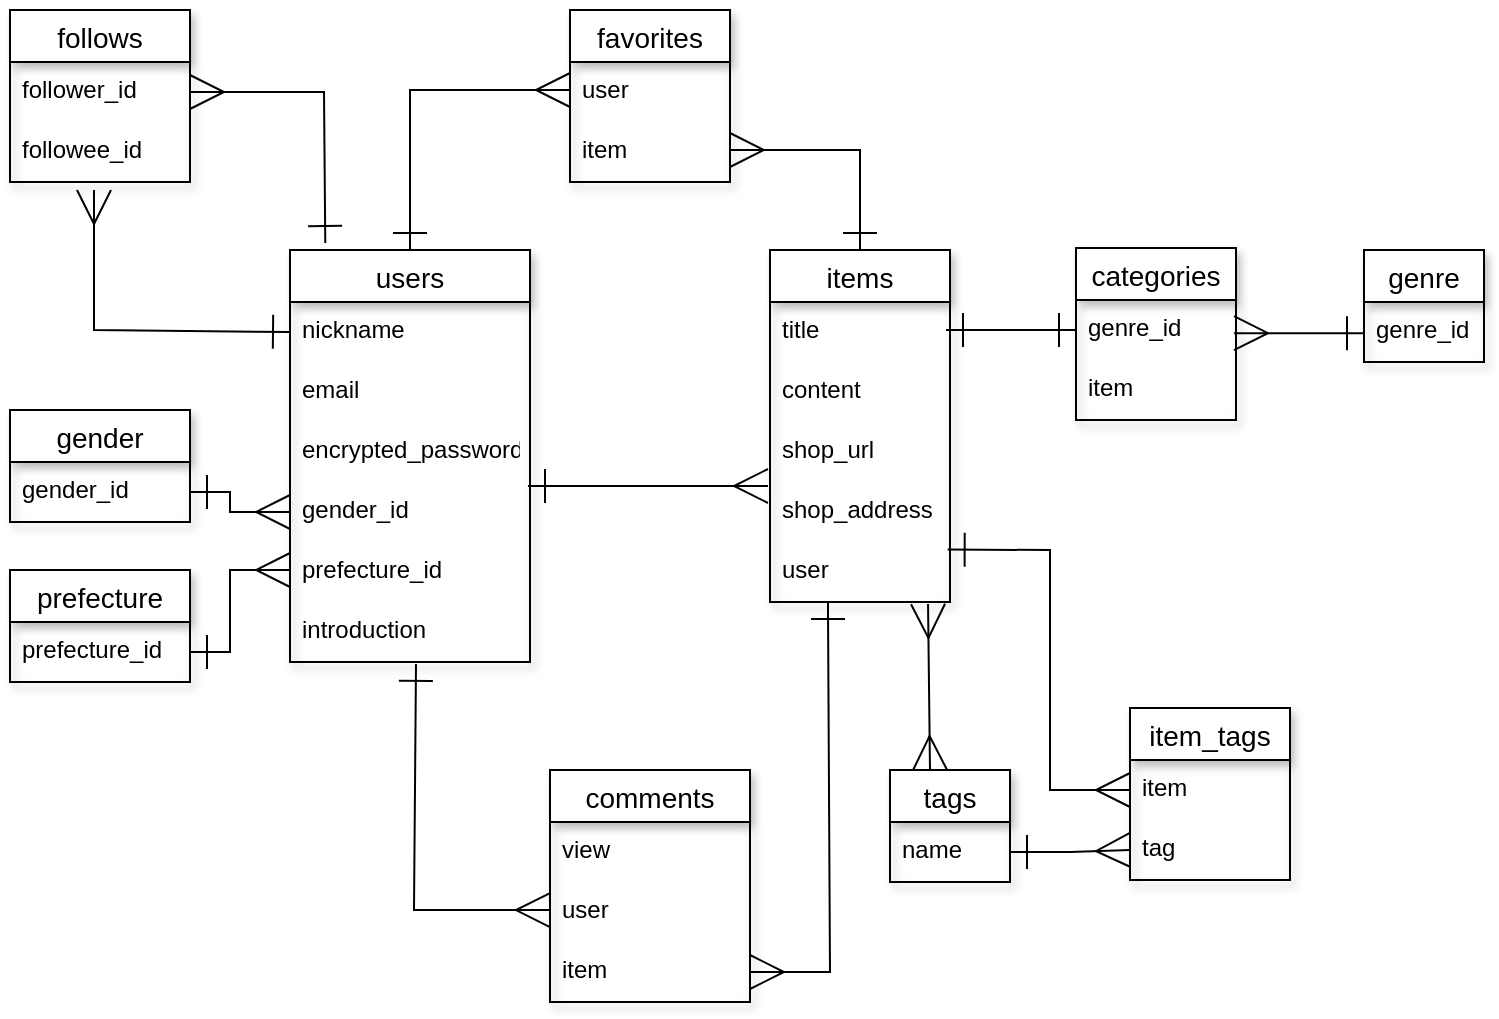 <mxfile>
    <diagram id="12cR_j-bWXFg10LL_3nb" name="ページ1">
        <mxGraphModel dx="989" dy="508" grid="1" gridSize="10" guides="1" tooltips="1" connect="1" arrows="1" fold="1" page="1" pageScale="1" pageWidth="827" pageHeight="1169" math="0" shadow="0">
            <root>
                <mxCell id="0"/>
                <mxCell id="1" parent="0"/>
                <mxCell id="2" value="users" style="swimlane;fontStyle=0;childLayout=stackLayout;horizontal=1;startSize=26;horizontalStack=0;resizeParent=1;resizeParentMax=0;resizeLast=0;collapsible=1;marginBottom=0;align=center;fontSize=14;shadow=1;" parent="1" vertex="1">
                    <mxGeometry x="180" y="160" width="120" height="206" as="geometry">
                        <mxRectangle x="240" y="120" width="70" height="26" as="alternateBounds"/>
                    </mxGeometry>
                </mxCell>
                <mxCell id="3" value="nickname " style="text;strokeColor=none;fillColor=none;spacingLeft=4;spacingRight=4;overflow=hidden;rotatable=0;points=[[0,0.5],[1,0.5]];portConstraint=eastwest;fontSize=12;" parent="2" vertex="1">
                    <mxGeometry y="26" width="120" height="30" as="geometry"/>
                </mxCell>
                <mxCell id="4" value="email" style="text;strokeColor=none;fillColor=none;spacingLeft=4;spacingRight=4;overflow=hidden;rotatable=0;points=[[0,0.5],[1,0.5]];portConstraint=eastwest;fontSize=12;" parent="2" vertex="1">
                    <mxGeometry y="56" width="120" height="30" as="geometry"/>
                </mxCell>
                <mxCell id="5" value="encrypted_password" style="text;strokeColor=none;fillColor=none;spacingLeft=4;spacingRight=4;overflow=hidden;rotatable=0;points=[[0,0.5],[1,0.5]];portConstraint=eastwest;fontSize=12;" parent="2" vertex="1">
                    <mxGeometry y="86" width="120" height="30" as="geometry"/>
                </mxCell>
                <mxCell id="9" value="gender_id" style="text;strokeColor=none;fillColor=none;spacingLeft=4;spacingRight=4;overflow=hidden;rotatable=0;points=[[0,0.5],[1,0.5]];portConstraint=eastwest;fontSize=12;" parent="2" vertex="1">
                    <mxGeometry y="116" width="120" height="30" as="geometry"/>
                </mxCell>
                <mxCell id="8" value="prefecture_id" style="text;strokeColor=none;fillColor=none;spacingLeft=4;spacingRight=4;overflow=hidden;rotatable=0;points=[[0,0.5],[1,0.5]];portConstraint=eastwest;fontSize=12;" parent="2" vertex="1">
                    <mxGeometry y="146" width="120" height="30" as="geometry"/>
                </mxCell>
                <mxCell id="7" value="introduction" style="text;strokeColor=none;fillColor=none;spacingLeft=4;spacingRight=4;overflow=hidden;rotatable=0;points=[[0,0.5],[1,0.5]];portConstraint=eastwest;fontSize=12;" parent="2" vertex="1">
                    <mxGeometry y="176" width="120" height="30" as="geometry"/>
                </mxCell>
                <mxCell id="10" value="follows" style="swimlane;fontStyle=0;childLayout=stackLayout;horizontal=1;startSize=26;horizontalStack=0;resizeParent=1;resizeParentMax=0;resizeLast=0;collapsible=1;marginBottom=0;align=center;fontSize=14;shadow=1;" parent="1" vertex="1">
                    <mxGeometry x="40" y="40" width="90" height="86" as="geometry">
                        <mxRectangle x="240" y="120" width="70" height="26" as="alternateBounds"/>
                    </mxGeometry>
                </mxCell>
                <mxCell id="11" value="follower_id" style="text;strokeColor=none;fillColor=none;spacingLeft=4;spacingRight=4;overflow=hidden;rotatable=0;points=[[0,0.5],[1,0.5]];portConstraint=eastwest;fontSize=12;" parent="10" vertex="1">
                    <mxGeometry y="26" width="90" height="30" as="geometry"/>
                </mxCell>
                <mxCell id="12" value="followee_id" style="text;strokeColor=none;fillColor=none;spacingLeft=4;spacingRight=4;overflow=hidden;rotatable=0;points=[[0,0.5],[1,0.5]];portConstraint=eastwest;fontSize=12;" parent="10" vertex="1">
                    <mxGeometry y="56" width="90" height="30" as="geometry"/>
                </mxCell>
                <mxCell id="17" value="favorites" style="swimlane;fontStyle=0;childLayout=stackLayout;horizontal=1;startSize=26;horizontalStack=0;resizeParent=1;resizeParentMax=0;resizeLast=0;collapsible=1;marginBottom=0;align=center;fontSize=14;shadow=1;" parent="1" vertex="1">
                    <mxGeometry x="320" y="40" width="80" height="86" as="geometry">
                        <mxRectangle x="240" y="120" width="70" height="26" as="alternateBounds"/>
                    </mxGeometry>
                </mxCell>
                <mxCell id="18" value="user" style="text;strokeColor=none;fillColor=none;spacingLeft=4;spacingRight=4;overflow=hidden;rotatable=0;points=[[0,0.5],[1,0.5]];portConstraint=eastwest;fontSize=12;" parent="17" vertex="1">
                    <mxGeometry y="26" width="80" height="30" as="geometry"/>
                </mxCell>
                <mxCell id="63" value="" style="endArrow=ERmany;html=1;rounded=0;endFill=0;startArrow=ERone;startFill=0;endSize=15;startSize=15;strokeWidth=1;exitX=0.5;exitY=0;exitDx=0;exitDy=0;" parent="17" source="20" edge="1">
                    <mxGeometry relative="1" as="geometry">
                        <mxPoint y="150" as="sourcePoint"/>
                        <mxPoint x="80" y="70" as="targetPoint"/>
                        <Array as="points">
                            <mxPoint x="145" y="70"/>
                        </Array>
                    </mxGeometry>
                </mxCell>
                <mxCell id="19" value="item" style="text;strokeColor=none;fillColor=none;spacingLeft=4;spacingRight=4;overflow=hidden;rotatable=0;points=[[0,0.5],[1,0.5]];portConstraint=eastwest;fontSize=12;" parent="17" vertex="1">
                    <mxGeometry y="56" width="80" height="30" as="geometry"/>
                </mxCell>
                <mxCell id="20" value="items" style="swimlane;fontStyle=0;childLayout=stackLayout;horizontal=1;startSize=26;horizontalStack=0;resizeParent=1;resizeParentMax=0;resizeLast=0;collapsible=1;marginBottom=0;align=center;fontSize=14;shadow=1;" parent="1" vertex="1">
                    <mxGeometry x="420" y="160" width="90" height="176" as="geometry">
                        <mxRectangle x="240" y="120" width="70" height="26" as="alternateBounds"/>
                    </mxGeometry>
                </mxCell>
                <mxCell id="21" value="title" style="text;strokeColor=none;fillColor=none;spacingLeft=4;spacingRight=4;overflow=hidden;rotatable=0;points=[[0,0.5],[1,0.5]];portConstraint=eastwest;fontSize=12;" parent="20" vertex="1">
                    <mxGeometry y="26" width="90" height="30" as="geometry"/>
                </mxCell>
                <mxCell id="22" value="content" style="text;strokeColor=none;fillColor=none;spacingLeft=4;spacingRight=4;overflow=hidden;rotatable=0;points=[[0,0.5],[1,0.5]];portConstraint=eastwest;fontSize=12;" parent="20" vertex="1">
                    <mxGeometry y="56" width="90" height="30" as="geometry"/>
                </mxCell>
                <mxCell id="24" value="shop_url" style="text;strokeColor=none;fillColor=none;spacingLeft=4;spacingRight=4;overflow=hidden;rotatable=0;points=[[0,0.5],[1,0.5]];portConstraint=eastwest;fontSize=12;" parent="20" vertex="1">
                    <mxGeometry y="86" width="90" height="30" as="geometry"/>
                </mxCell>
                <mxCell id="25" value="shop_address" style="text;strokeColor=none;fillColor=none;spacingLeft=4;spacingRight=4;overflow=hidden;rotatable=0;points=[[0,0.5],[1,0.5]];portConstraint=eastwest;fontSize=12;" parent="20" vertex="1">
                    <mxGeometry y="116" width="90" height="30" as="geometry"/>
                </mxCell>
                <mxCell id="27" value="user" style="text;strokeColor=none;fillColor=none;spacingLeft=4;spacingRight=4;overflow=hidden;rotatable=0;points=[[0,0.5],[1,0.5]];portConstraint=eastwest;fontSize=12;" parent="20" vertex="1">
                    <mxGeometry y="146" width="90" height="30" as="geometry"/>
                </mxCell>
                <mxCell id="28" value="gender" style="swimlane;fontStyle=0;childLayout=stackLayout;horizontal=1;startSize=26;horizontalStack=0;resizeParent=1;resizeParentMax=0;resizeLast=0;collapsible=1;marginBottom=0;align=center;fontSize=14;shadow=1;" parent="1" vertex="1">
                    <mxGeometry x="40" y="240" width="90" height="56" as="geometry">
                        <mxRectangle x="240" y="120" width="70" height="26" as="alternateBounds"/>
                    </mxGeometry>
                </mxCell>
                <mxCell id="29" value="gender_id" style="text;strokeColor=none;fillColor=none;spacingLeft=4;spacingRight=4;overflow=hidden;rotatable=0;points=[[0,0.5],[1,0.5]];portConstraint=eastwest;fontSize=12;" parent="28" vertex="1">
                    <mxGeometry y="26" width="90" height="30" as="geometry"/>
                </mxCell>
                <mxCell id="32" value="prefecture" style="swimlane;fontStyle=0;childLayout=stackLayout;horizontal=1;startSize=26;horizontalStack=0;resizeParent=1;resizeParentMax=0;resizeLast=0;collapsible=1;marginBottom=0;align=center;fontSize=14;shadow=1;" parent="1" vertex="1">
                    <mxGeometry x="40" y="320" width="90" height="56" as="geometry">
                        <mxRectangle x="240" y="120" width="70" height="26" as="alternateBounds"/>
                    </mxGeometry>
                </mxCell>
                <mxCell id="33" value="prefecture_id" style="text;strokeColor=none;fillColor=none;spacingLeft=4;spacingRight=4;overflow=hidden;rotatable=0;points=[[0,0.5],[1,0.5]];portConstraint=eastwest;fontSize=12;" parent="32" vertex="1">
                    <mxGeometry y="26" width="90" height="30" as="geometry"/>
                </mxCell>
                <mxCell id="34" value="comments" style="swimlane;fontStyle=0;childLayout=stackLayout;horizontal=1;startSize=26;horizontalStack=0;resizeParent=1;resizeParentMax=0;resizeLast=0;collapsible=1;marginBottom=0;align=center;fontSize=14;shadow=1;" parent="1" vertex="1">
                    <mxGeometry x="310" y="420" width="100" height="116" as="geometry">
                        <mxRectangle x="240" y="120" width="70" height="26" as="alternateBounds"/>
                    </mxGeometry>
                </mxCell>
                <mxCell id="35" value="view" style="text;strokeColor=none;fillColor=none;spacingLeft=4;spacingRight=4;overflow=hidden;rotatable=0;points=[[0,0.5],[1,0.5]];portConstraint=eastwest;fontSize=12;" parent="34" vertex="1">
                    <mxGeometry y="26" width="100" height="30" as="geometry"/>
                </mxCell>
                <mxCell id="36" value="user" style="text;strokeColor=none;fillColor=none;spacingLeft=4;spacingRight=4;overflow=hidden;rotatable=0;points=[[0,0.5],[1,0.5]];portConstraint=eastwest;fontSize=12;" parent="34" vertex="1">
                    <mxGeometry y="56" width="100" height="30" as="geometry"/>
                </mxCell>
                <mxCell id="37" value="item" style="text;strokeColor=none;fillColor=none;spacingLeft=4;spacingRight=4;overflow=hidden;rotatable=0;points=[[0,0.5],[1,0.5]];portConstraint=eastwest;fontSize=12;" parent="34" vertex="1">
                    <mxGeometry y="86" width="100" height="30" as="geometry"/>
                </mxCell>
                <mxCell id="41" value="categories" style="swimlane;fontStyle=0;childLayout=stackLayout;horizontal=1;startSize=26;horizontalStack=0;resizeParent=1;resizeParentMax=0;resizeLast=0;collapsible=1;marginBottom=0;align=center;fontSize=14;shadow=1;" parent="1" vertex="1">
                    <mxGeometry x="573" y="159" width="80" height="86" as="geometry">
                        <mxRectangle x="240" y="120" width="70" height="26" as="alternateBounds"/>
                    </mxGeometry>
                </mxCell>
                <mxCell id="42" value="genre_id" style="text;strokeColor=none;fillColor=none;spacingLeft=4;spacingRight=4;overflow=hidden;rotatable=0;points=[[0,0.5],[1,0.5]];portConstraint=eastwest;fontSize=12;" parent="41" vertex="1">
                    <mxGeometry y="26" width="80" height="30" as="geometry"/>
                </mxCell>
                <mxCell id="43" value="item" style="text;strokeColor=none;fillColor=none;spacingLeft=4;spacingRight=4;overflow=hidden;rotatable=0;points=[[0,0.5],[1,0.5]];portConstraint=eastwest;fontSize=12;" parent="41" vertex="1">
                    <mxGeometry y="56" width="80" height="30" as="geometry"/>
                </mxCell>
                <mxCell id="44" value="genre" style="swimlane;fontStyle=0;childLayout=stackLayout;horizontal=1;startSize=26;horizontalStack=0;resizeParent=1;resizeParentMax=0;resizeLast=0;collapsible=1;marginBottom=0;align=center;fontSize=14;shadow=1;" parent="1" vertex="1">
                    <mxGeometry x="717" y="160" width="60" height="56" as="geometry">
                        <mxRectangle x="240" y="120" width="70" height="26" as="alternateBounds"/>
                    </mxGeometry>
                </mxCell>
                <mxCell id="45" value="genre_id" style="text;strokeColor=none;fillColor=none;spacingLeft=4;spacingRight=4;overflow=hidden;rotatable=0;points=[[0,0.5],[1,0.5]];portConstraint=eastwest;fontSize=12;" parent="44" vertex="1">
                    <mxGeometry y="26" width="60" height="30" as="geometry"/>
                </mxCell>
                <mxCell id="47" value="item_tags" style="swimlane;fontStyle=0;childLayout=stackLayout;horizontal=1;startSize=26;horizontalStack=0;resizeParent=1;resizeParentMax=0;resizeLast=0;collapsible=1;marginBottom=0;align=center;fontSize=14;shadow=1;" parent="1" vertex="1">
                    <mxGeometry x="600" y="389" width="80" height="86" as="geometry">
                        <mxRectangle x="240" y="120" width="70" height="26" as="alternateBounds"/>
                    </mxGeometry>
                </mxCell>
                <mxCell id="48" value="item" style="text;strokeColor=none;fillColor=none;spacingLeft=4;spacingRight=4;overflow=hidden;rotatable=0;points=[[0,0.5],[1,0.5]];portConstraint=eastwest;fontSize=12;" parent="47" vertex="1">
                    <mxGeometry y="26" width="80" height="30" as="geometry"/>
                </mxCell>
                <mxCell id="49" value="tag" style="text;strokeColor=none;fillColor=none;spacingLeft=4;spacingRight=4;overflow=hidden;rotatable=0;points=[[0,0.5],[1,0.5]];portConstraint=eastwest;fontSize=12;" parent="47" vertex="1">
                    <mxGeometry y="56" width="80" height="30" as="geometry"/>
                </mxCell>
                <mxCell id="53" value="tags" style="swimlane;fontStyle=0;childLayout=stackLayout;horizontal=1;startSize=26;horizontalStack=0;resizeParent=1;resizeParentMax=0;resizeLast=0;collapsible=1;marginBottom=0;align=center;fontSize=14;shadow=1;" parent="1" vertex="1">
                    <mxGeometry x="480" y="420" width="60" height="56" as="geometry">
                        <mxRectangle x="240" y="120" width="70" height="26" as="alternateBounds"/>
                    </mxGeometry>
                </mxCell>
                <mxCell id="54" value="name" style="text;strokeColor=none;fillColor=none;spacingLeft=4;spacingRight=4;overflow=hidden;rotatable=0;points=[[0,0.5],[1,0.5]];portConstraint=eastwest;fontSize=12;" parent="53" vertex="1">
                    <mxGeometry y="26" width="60" height="30" as="geometry"/>
                </mxCell>
                <mxCell id="59" value="" style="endArrow=ERmany;html=1;rounded=0;endFill=0;startArrow=ERone;startFill=0;endSize=15;startSize=15;strokeWidth=1;" parent="1" edge="1">
                    <mxGeometry relative="1" as="geometry">
                        <mxPoint x="299" y="278" as="sourcePoint"/>
                        <mxPoint x="419" y="278" as="targetPoint"/>
                    </mxGeometry>
                </mxCell>
                <mxCell id="60" value="" style="endArrow=ERmany;html=1;rounded=0;endFill=0;startArrow=ERone;startFill=0;endSize=15;startSize=15;strokeWidth=1;entryX=0;entryY=0.467;entryDx=0;entryDy=0;entryPerimeter=0;exitX=0.525;exitY=1.033;exitDx=0;exitDy=0;exitPerimeter=0;" parent="1" source="7" target="36" edge="1">
                    <mxGeometry relative="1" as="geometry">
                        <mxPoint x="242" y="370" as="sourcePoint"/>
                        <mxPoint x="300" y="490" as="targetPoint"/>
                        <Array as="points">
                            <mxPoint x="242" y="490"/>
                        </Array>
                    </mxGeometry>
                </mxCell>
                <mxCell id="61" value="" style="endArrow=ERmany;html=1;rounded=0;endFill=0;startArrow=ERone;startFill=0;endSize=15;startSize=15;strokeWidth=1;entryX=1;entryY=0.5;entryDx=0;entryDy=0;exitX=0.322;exitY=1;exitDx=0;exitDy=0;exitPerimeter=0;" parent="1" source="27" target="37" edge="1">
                    <mxGeometry relative="1" as="geometry">
                        <mxPoint x="253" y="376.99" as="sourcePoint"/>
                        <mxPoint x="320" y="500.01" as="targetPoint"/>
                        <Array as="points">
                            <mxPoint x="450" y="521"/>
                        </Array>
                    </mxGeometry>
                </mxCell>
                <mxCell id="62" value="" style="endArrow=ERmany;html=1;rounded=0;endFill=0;startArrow=ERone;startFill=0;endSize=15;startSize=15;strokeWidth=1;exitX=0.5;exitY=0;exitDx=0;exitDy=0;" parent="1" source="2" edge="1">
                    <mxGeometry relative="1" as="geometry">
                        <mxPoint x="200" y="80" as="sourcePoint"/>
                        <mxPoint x="320" y="80" as="targetPoint"/>
                        <Array as="points">
                            <mxPoint x="240" y="80"/>
                        </Array>
                    </mxGeometry>
                </mxCell>
                <mxCell id="64" value="" style="endArrow=ERmany;html=1;rounded=0;endFill=0;startArrow=ERone;startFill=0;endSize=15;startSize=15;strokeWidth=1;exitX=0.147;exitY=-0.017;exitDx=0;exitDy=0;entryX=1;entryY=0.5;entryDx=0;entryDy=0;exitPerimeter=0;" parent="1" source="2" target="11" edge="1">
                    <mxGeometry relative="1" as="geometry">
                        <mxPoint x="110" y="230" as="sourcePoint"/>
                        <mxPoint x="190" y="150" as="targetPoint"/>
                        <Array as="points">
                            <mxPoint x="197" y="81"/>
                        </Array>
                    </mxGeometry>
                </mxCell>
                <mxCell id="65" value="" style="endArrow=ERmany;html=1;rounded=0;endFill=0;startArrow=ERone;startFill=0;endSize=15;startSize=15;strokeWidth=1;exitX=0;exitY=0.5;exitDx=0;exitDy=0;" parent="1" source="3" edge="1">
                    <mxGeometry relative="1" as="geometry">
                        <mxPoint x="160" y="200" as="sourcePoint"/>
                        <mxPoint x="82" y="130" as="targetPoint"/>
                        <Array as="points">
                            <mxPoint x="82" y="200"/>
                        </Array>
                    </mxGeometry>
                </mxCell>
                <mxCell id="66" value="" style="endArrow=ERmany;html=1;rounded=0;endFill=0;startArrow=ERone;startFill=0;endSize=15;startSize=15;strokeWidth=1;exitX=1;exitY=0.5;exitDx=0;exitDy=0;entryX=0;entryY=0.5;entryDx=0;entryDy=0;" parent="1" source="29" target="9" edge="1">
                    <mxGeometry relative="1" as="geometry">
                        <mxPoint x="190" y="211" as="sourcePoint"/>
                        <mxPoint x="92" y="140" as="targetPoint"/>
                        <Array as="points">
                            <mxPoint x="150" y="281"/>
                            <mxPoint x="150" y="291"/>
                        </Array>
                    </mxGeometry>
                </mxCell>
                <mxCell id="67" value="" style="endArrow=ERmany;html=1;rounded=0;endFill=0;startArrow=ERone;startFill=0;endSize=15;startSize=15;strokeWidth=1;exitX=1;exitY=0.5;exitDx=0;exitDy=0;entryX=0;entryY=0.5;entryDx=0;entryDy=0;" parent="1" source="33" edge="1">
                    <mxGeometry relative="1" as="geometry">
                        <mxPoint x="130" y="310" as="sourcePoint"/>
                        <mxPoint x="180" y="320" as="targetPoint"/>
                        <Array as="points">
                            <mxPoint x="150" y="361"/>
                            <mxPoint x="150" y="320"/>
                        </Array>
                    </mxGeometry>
                </mxCell>
                <mxCell id="68" value="" style="endArrow=ERmany;html=1;rounded=0;endFill=0;startArrow=ERone;startFill=0;endSize=15;startSize=15;strokeWidth=1;entryX=0;entryY=0.5;entryDx=0;entryDy=0;exitX=0.987;exitY=0.127;exitDx=0;exitDy=0;exitPerimeter=0;" parent="1" source="27" target="48" edge="1">
                    <mxGeometry relative="1" as="geometry">
                        <mxPoint x="548.98" y="340" as="sourcePoint"/>
                        <mxPoint x="510" y="495" as="targetPoint"/>
                        <Array as="points">
                            <mxPoint x="560" y="310"/>
                            <mxPoint x="560" y="430"/>
                        </Array>
                    </mxGeometry>
                </mxCell>
                <mxCell id="69" value="" style="endArrow=ERmany;html=1;rounded=0;endFill=0;startArrow=ERone;startFill=0;endSize=15;startSize=15;strokeWidth=1;entryX=0;entryY=0.5;entryDx=0;entryDy=0;exitX=1;exitY=0.5;exitDx=0;exitDy=0;" parent="1" source="54" target="49" edge="1">
                    <mxGeometry relative="1" as="geometry">
                        <mxPoint x="518.83" y="349.81" as="sourcePoint"/>
                        <mxPoint x="610" y="411" as="targetPoint"/>
                        <Array as="points">
                            <mxPoint x="570" y="461"/>
                        </Array>
                    </mxGeometry>
                </mxCell>
                <mxCell id="70" value="" style="endArrow=ERone;html=1;rounded=0;endFill=0;startArrow=ERone;startFill=0;endSize=15;startSize=15;strokeWidth=1;exitX=0;exitY=0.5;exitDx=0;exitDy=0;" parent="1" source="42" edge="1">
                    <mxGeometry relative="1" as="geometry">
                        <mxPoint x="573" y="250" as="sourcePoint"/>
                        <mxPoint x="508" y="200" as="targetPoint"/>
                        <Array as="points">
                            <mxPoint x="540" y="200"/>
                        </Array>
                    </mxGeometry>
                </mxCell>
                <mxCell id="71" value="" style="endArrow=ERmany;html=1;rounded=0;endFill=0;startArrow=ERone;startFill=0;endSize=15;startSize=15;strokeWidth=1;exitX=0;exitY=0.5;exitDx=0;exitDy=0;" parent="1" edge="1">
                    <mxGeometry relative="1" as="geometry">
                        <mxPoint x="717" y="201.6" as="sourcePoint"/>
                        <mxPoint x="652" y="201.6" as="targetPoint"/>
                        <Array as="points"/>
                    </mxGeometry>
                </mxCell>
                <mxCell id="72" value="" style="endArrow=ERmany;html=1;rounded=0;endFill=0;startArrow=ERmany;startFill=0;endSize=15;startSize=15;strokeWidth=1;exitX=0.878;exitY=1.033;exitDx=0;exitDy=0;exitPerimeter=0;" parent="1" edge="1" source="27">
                    <mxGeometry relative="1" as="geometry">
                        <mxPoint x="498.98" y="366" as="sourcePoint"/>
                        <mxPoint x="500" y="420" as="targetPoint"/>
                        <Array as="points"/>
                    </mxGeometry>
                </mxCell>
            </root>
        </mxGraphModel>
    </diagram>
</mxfile>